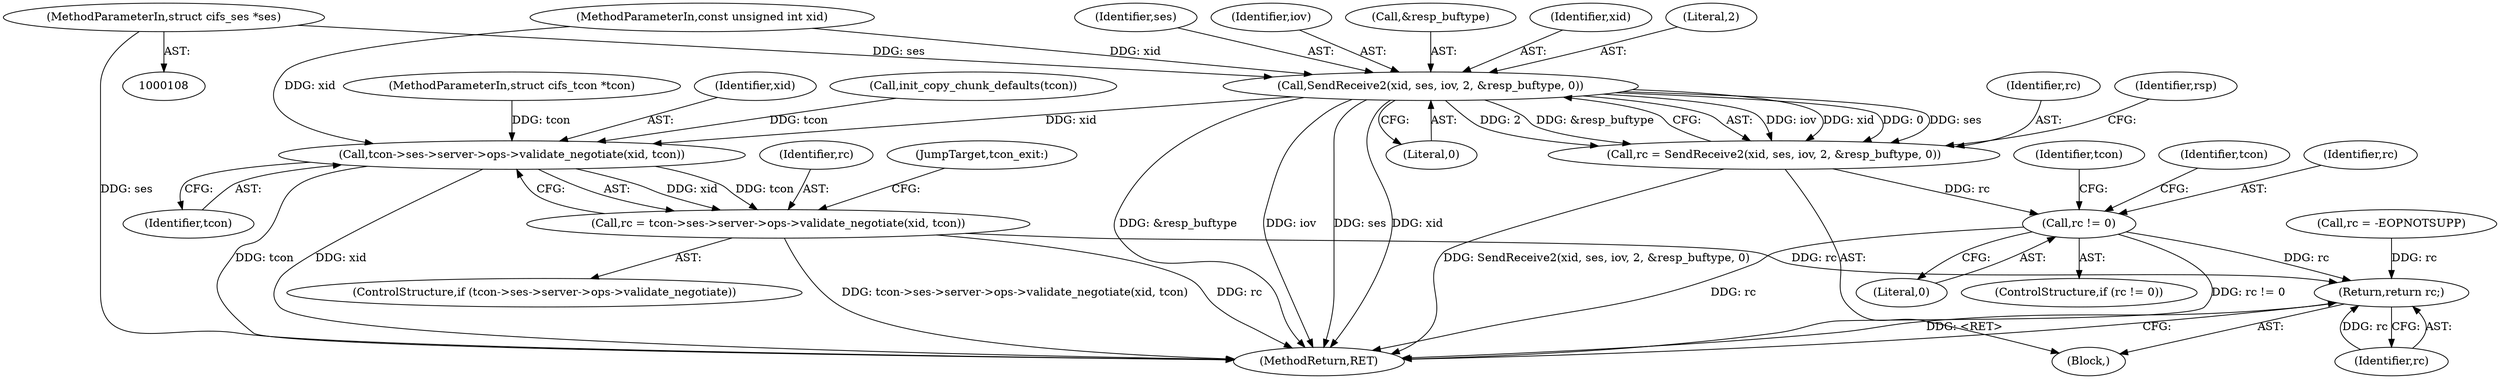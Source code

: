 digraph "0_linux_18f39e7be0121317550d03e267e3ebd4dbfbb3ce@pointer" {
"1000110" [label="(MethodParameterIn,struct cifs_ses *ses)"];
"1000287" [label="(Call,SendReceive2(xid, ses, iov, 2, &resp_buftype, 0))"];
"1000285" [label="(Call,rc = SendReceive2(xid, ses, iov, 2, &resp_buftype, 0))"];
"1000305" [label="(Call,rc != 0)"];
"1000481" [label="(Return,return rc;)"];
"1000472" [label="(Call,tcon->ses->server->ops->validate_negotiate(xid, tcon))"];
"1000470" [label="(Call,rc = tcon->ses->server->ops->validate_negotiate(xid, tcon))"];
"1000458" [label="(Call,init_copy_chunk_defaults(tcon))"];
"1000310" [label="(Identifier,tcon)"];
"1000323" [label="(Identifier,tcon)"];
"1000109" [label="(MethodParameterIn,const unsigned int xid)"];
"1000287" [label="(Call,SendReceive2(xid, ses, iov, 2, &resp_buftype, 0))"];
"1000112" [label="(MethodParameterIn,struct cifs_tcon *tcon)"];
"1000482" [label="(Identifier,rc)"];
"1000505" [label="(MethodReturn,RET)"];
"1000385" [label="(Call,rc = -EOPNOTSUPP)"];
"1000460" [label="(ControlStructure,if (tcon->ses->server->ops->validate_negotiate))"];
"1000305" [label="(Call,rc != 0)"];
"1000114" [label="(Block,)"];
"1000110" [label="(MethodParameterIn,struct cifs_ses *ses)"];
"1000473" [label="(Identifier,xid)"];
"1000471" [label="(Identifier,rc)"];
"1000292" [label="(Call,&resp_buftype)"];
"1000294" [label="(Literal,0)"];
"1000481" [label="(Return,return rc;)"];
"1000307" [label="(Literal,0)"];
"1000306" [label="(Identifier,rc)"];
"1000304" [label="(ControlStructure,if (rc != 0))"];
"1000470" [label="(Call,rc = tcon->ses->server->ops->validate_negotiate(xid, tcon))"];
"1000472" [label="(Call,tcon->ses->server->ops->validate_negotiate(xid, tcon))"];
"1000475" [label="(JumpTarget,tcon_exit:)"];
"1000288" [label="(Identifier,xid)"];
"1000285" [label="(Call,rc = SendReceive2(xid, ses, iov, 2, &resp_buftype, 0))"];
"1000291" [label="(Literal,2)"];
"1000286" [label="(Identifier,rc)"];
"1000474" [label="(Identifier,tcon)"];
"1000296" [label="(Identifier,rsp)"];
"1000289" [label="(Identifier,ses)"];
"1000290" [label="(Identifier,iov)"];
"1000110" -> "1000108"  [label="AST: "];
"1000110" -> "1000505"  [label="DDG: ses"];
"1000110" -> "1000287"  [label="DDG: ses"];
"1000287" -> "1000285"  [label="AST: "];
"1000287" -> "1000294"  [label="CFG: "];
"1000288" -> "1000287"  [label="AST: "];
"1000289" -> "1000287"  [label="AST: "];
"1000290" -> "1000287"  [label="AST: "];
"1000291" -> "1000287"  [label="AST: "];
"1000292" -> "1000287"  [label="AST: "];
"1000294" -> "1000287"  [label="AST: "];
"1000285" -> "1000287"  [label="CFG: "];
"1000287" -> "1000505"  [label="DDG: &resp_buftype"];
"1000287" -> "1000505"  [label="DDG: iov"];
"1000287" -> "1000505"  [label="DDG: ses"];
"1000287" -> "1000505"  [label="DDG: xid"];
"1000287" -> "1000285"  [label="DDG: iov"];
"1000287" -> "1000285"  [label="DDG: xid"];
"1000287" -> "1000285"  [label="DDG: 0"];
"1000287" -> "1000285"  [label="DDG: ses"];
"1000287" -> "1000285"  [label="DDG: 2"];
"1000287" -> "1000285"  [label="DDG: &resp_buftype"];
"1000109" -> "1000287"  [label="DDG: xid"];
"1000287" -> "1000472"  [label="DDG: xid"];
"1000285" -> "1000114"  [label="AST: "];
"1000286" -> "1000285"  [label="AST: "];
"1000296" -> "1000285"  [label="CFG: "];
"1000285" -> "1000505"  [label="DDG: SendReceive2(xid, ses, iov, 2, &resp_buftype, 0)"];
"1000285" -> "1000305"  [label="DDG: rc"];
"1000305" -> "1000304"  [label="AST: "];
"1000305" -> "1000307"  [label="CFG: "];
"1000306" -> "1000305"  [label="AST: "];
"1000307" -> "1000305"  [label="AST: "];
"1000310" -> "1000305"  [label="CFG: "];
"1000323" -> "1000305"  [label="CFG: "];
"1000305" -> "1000505"  [label="DDG: rc != 0"];
"1000305" -> "1000505"  [label="DDG: rc"];
"1000305" -> "1000481"  [label="DDG: rc"];
"1000481" -> "1000114"  [label="AST: "];
"1000481" -> "1000482"  [label="CFG: "];
"1000482" -> "1000481"  [label="AST: "];
"1000505" -> "1000481"  [label="CFG: "];
"1000481" -> "1000505"  [label="DDG: <RET>"];
"1000482" -> "1000481"  [label="DDG: rc"];
"1000385" -> "1000481"  [label="DDG: rc"];
"1000470" -> "1000481"  [label="DDG: rc"];
"1000472" -> "1000470"  [label="AST: "];
"1000472" -> "1000474"  [label="CFG: "];
"1000473" -> "1000472"  [label="AST: "];
"1000474" -> "1000472"  [label="AST: "];
"1000470" -> "1000472"  [label="CFG: "];
"1000472" -> "1000505"  [label="DDG: tcon"];
"1000472" -> "1000505"  [label="DDG: xid"];
"1000472" -> "1000470"  [label="DDG: xid"];
"1000472" -> "1000470"  [label="DDG: tcon"];
"1000109" -> "1000472"  [label="DDG: xid"];
"1000458" -> "1000472"  [label="DDG: tcon"];
"1000112" -> "1000472"  [label="DDG: tcon"];
"1000470" -> "1000460"  [label="AST: "];
"1000471" -> "1000470"  [label="AST: "];
"1000475" -> "1000470"  [label="CFG: "];
"1000470" -> "1000505"  [label="DDG: tcon->ses->server->ops->validate_negotiate(xid, tcon)"];
"1000470" -> "1000505"  [label="DDG: rc"];
}
